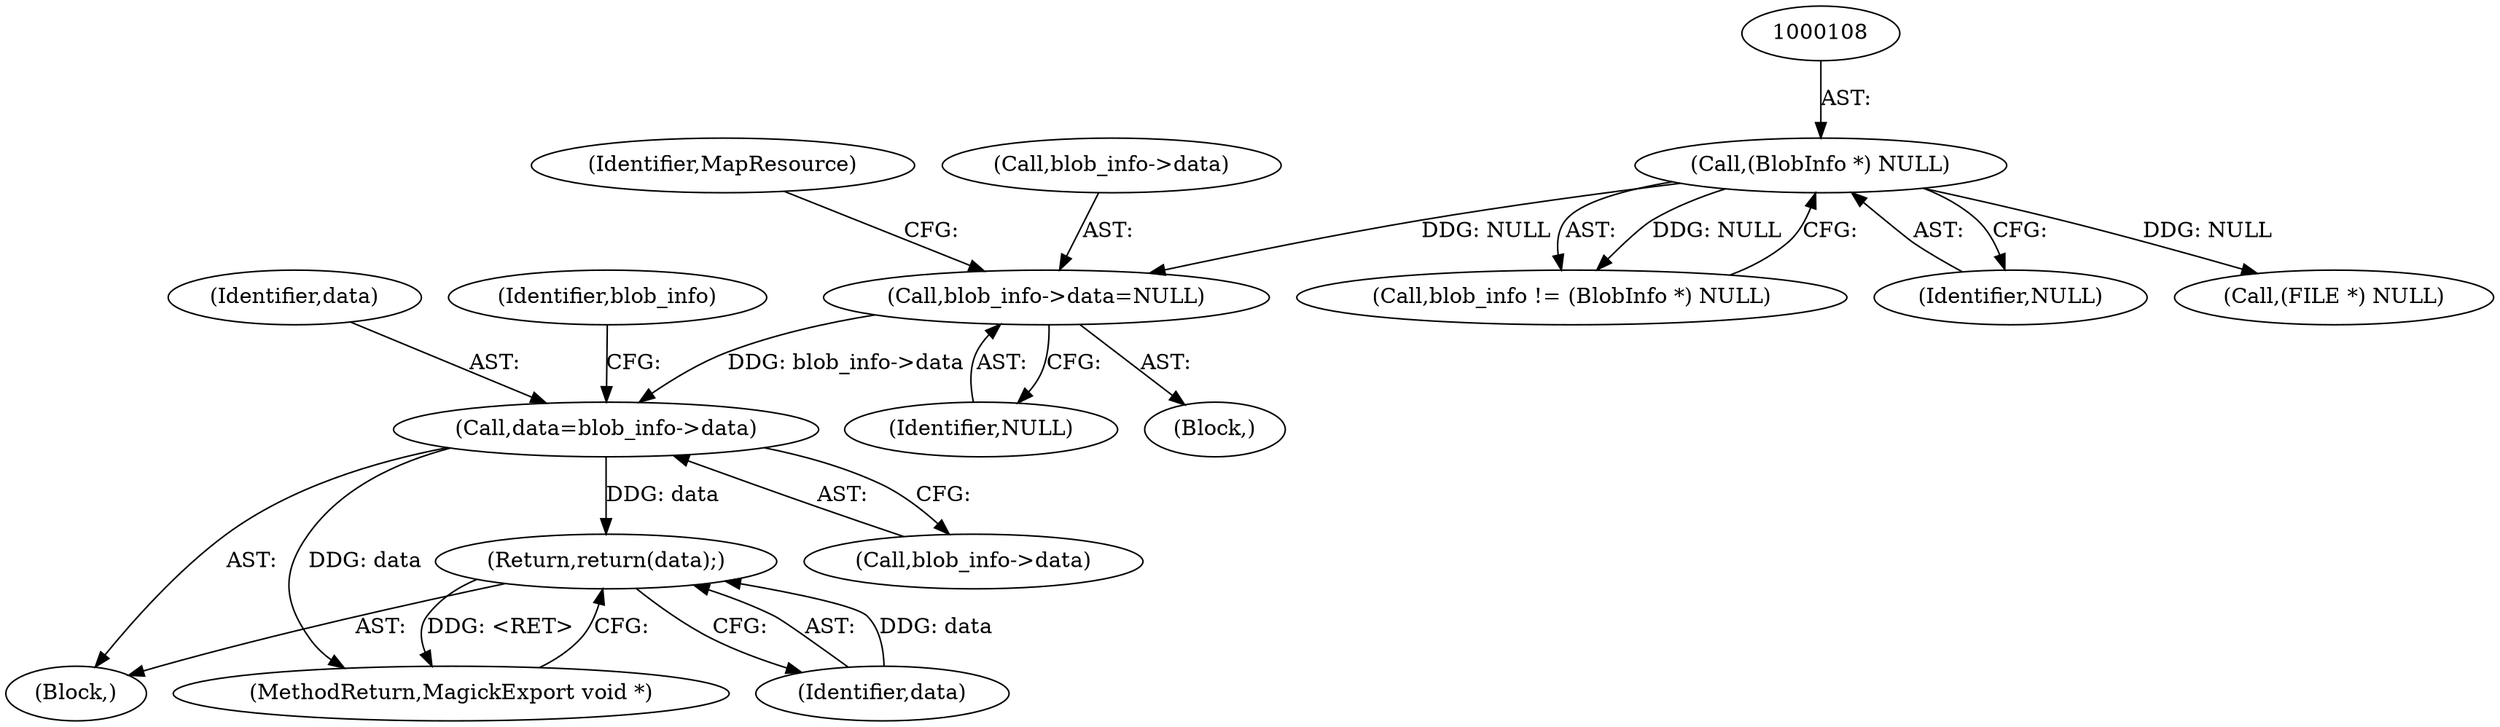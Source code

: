 digraph "0_ImageMagick6_c5d012a46ae22be9444326aa37969a3f75daa3ba@pointer" {
"1000192" [label="(Call,data=blob_info->data)"];
"1000138" [label="(Call,blob_info->data=NULL)"];
"1000107" [label="(Call,(BlobInfo *) NULL)"];
"1000218" [label="(Return,return(data);)"];
"1000102" [label="(Block,)"];
"1000144" [label="(Identifier,MapResource)"];
"1000109" [label="(Identifier,NULL)"];
"1000194" [label="(Call,blob_info->data)"];
"1000189" [label="(Call,(FILE *) NULL)"];
"1000192" [label="(Call,data=blob_info->data)"];
"1000107" [label="(Call,(BlobInfo *) NULL)"];
"1000128" [label="(Block,)"];
"1000142" [label="(Identifier,NULL)"];
"1000193" [label="(Identifier,data)"];
"1000218" [label="(Return,return(data);)"];
"1000220" [label="(MethodReturn,MagickExport void *)"];
"1000139" [label="(Call,blob_info->data)"];
"1000105" [label="(Call,blob_info != (BlobInfo *) NULL)"];
"1000219" [label="(Identifier,data)"];
"1000199" [label="(Identifier,blob_info)"];
"1000138" [label="(Call,blob_info->data=NULL)"];
"1000192" -> "1000102"  [label="AST: "];
"1000192" -> "1000194"  [label="CFG: "];
"1000193" -> "1000192"  [label="AST: "];
"1000194" -> "1000192"  [label="AST: "];
"1000199" -> "1000192"  [label="CFG: "];
"1000192" -> "1000220"  [label="DDG: data"];
"1000138" -> "1000192"  [label="DDG: blob_info->data"];
"1000192" -> "1000218"  [label="DDG: data"];
"1000138" -> "1000128"  [label="AST: "];
"1000138" -> "1000142"  [label="CFG: "];
"1000139" -> "1000138"  [label="AST: "];
"1000142" -> "1000138"  [label="AST: "];
"1000144" -> "1000138"  [label="CFG: "];
"1000107" -> "1000138"  [label="DDG: NULL"];
"1000107" -> "1000105"  [label="AST: "];
"1000107" -> "1000109"  [label="CFG: "];
"1000108" -> "1000107"  [label="AST: "];
"1000109" -> "1000107"  [label="AST: "];
"1000105" -> "1000107"  [label="CFG: "];
"1000107" -> "1000105"  [label="DDG: NULL"];
"1000107" -> "1000189"  [label="DDG: NULL"];
"1000218" -> "1000102"  [label="AST: "];
"1000218" -> "1000219"  [label="CFG: "];
"1000219" -> "1000218"  [label="AST: "];
"1000220" -> "1000218"  [label="CFG: "];
"1000218" -> "1000220"  [label="DDG: <RET>"];
"1000219" -> "1000218"  [label="DDG: data"];
}
